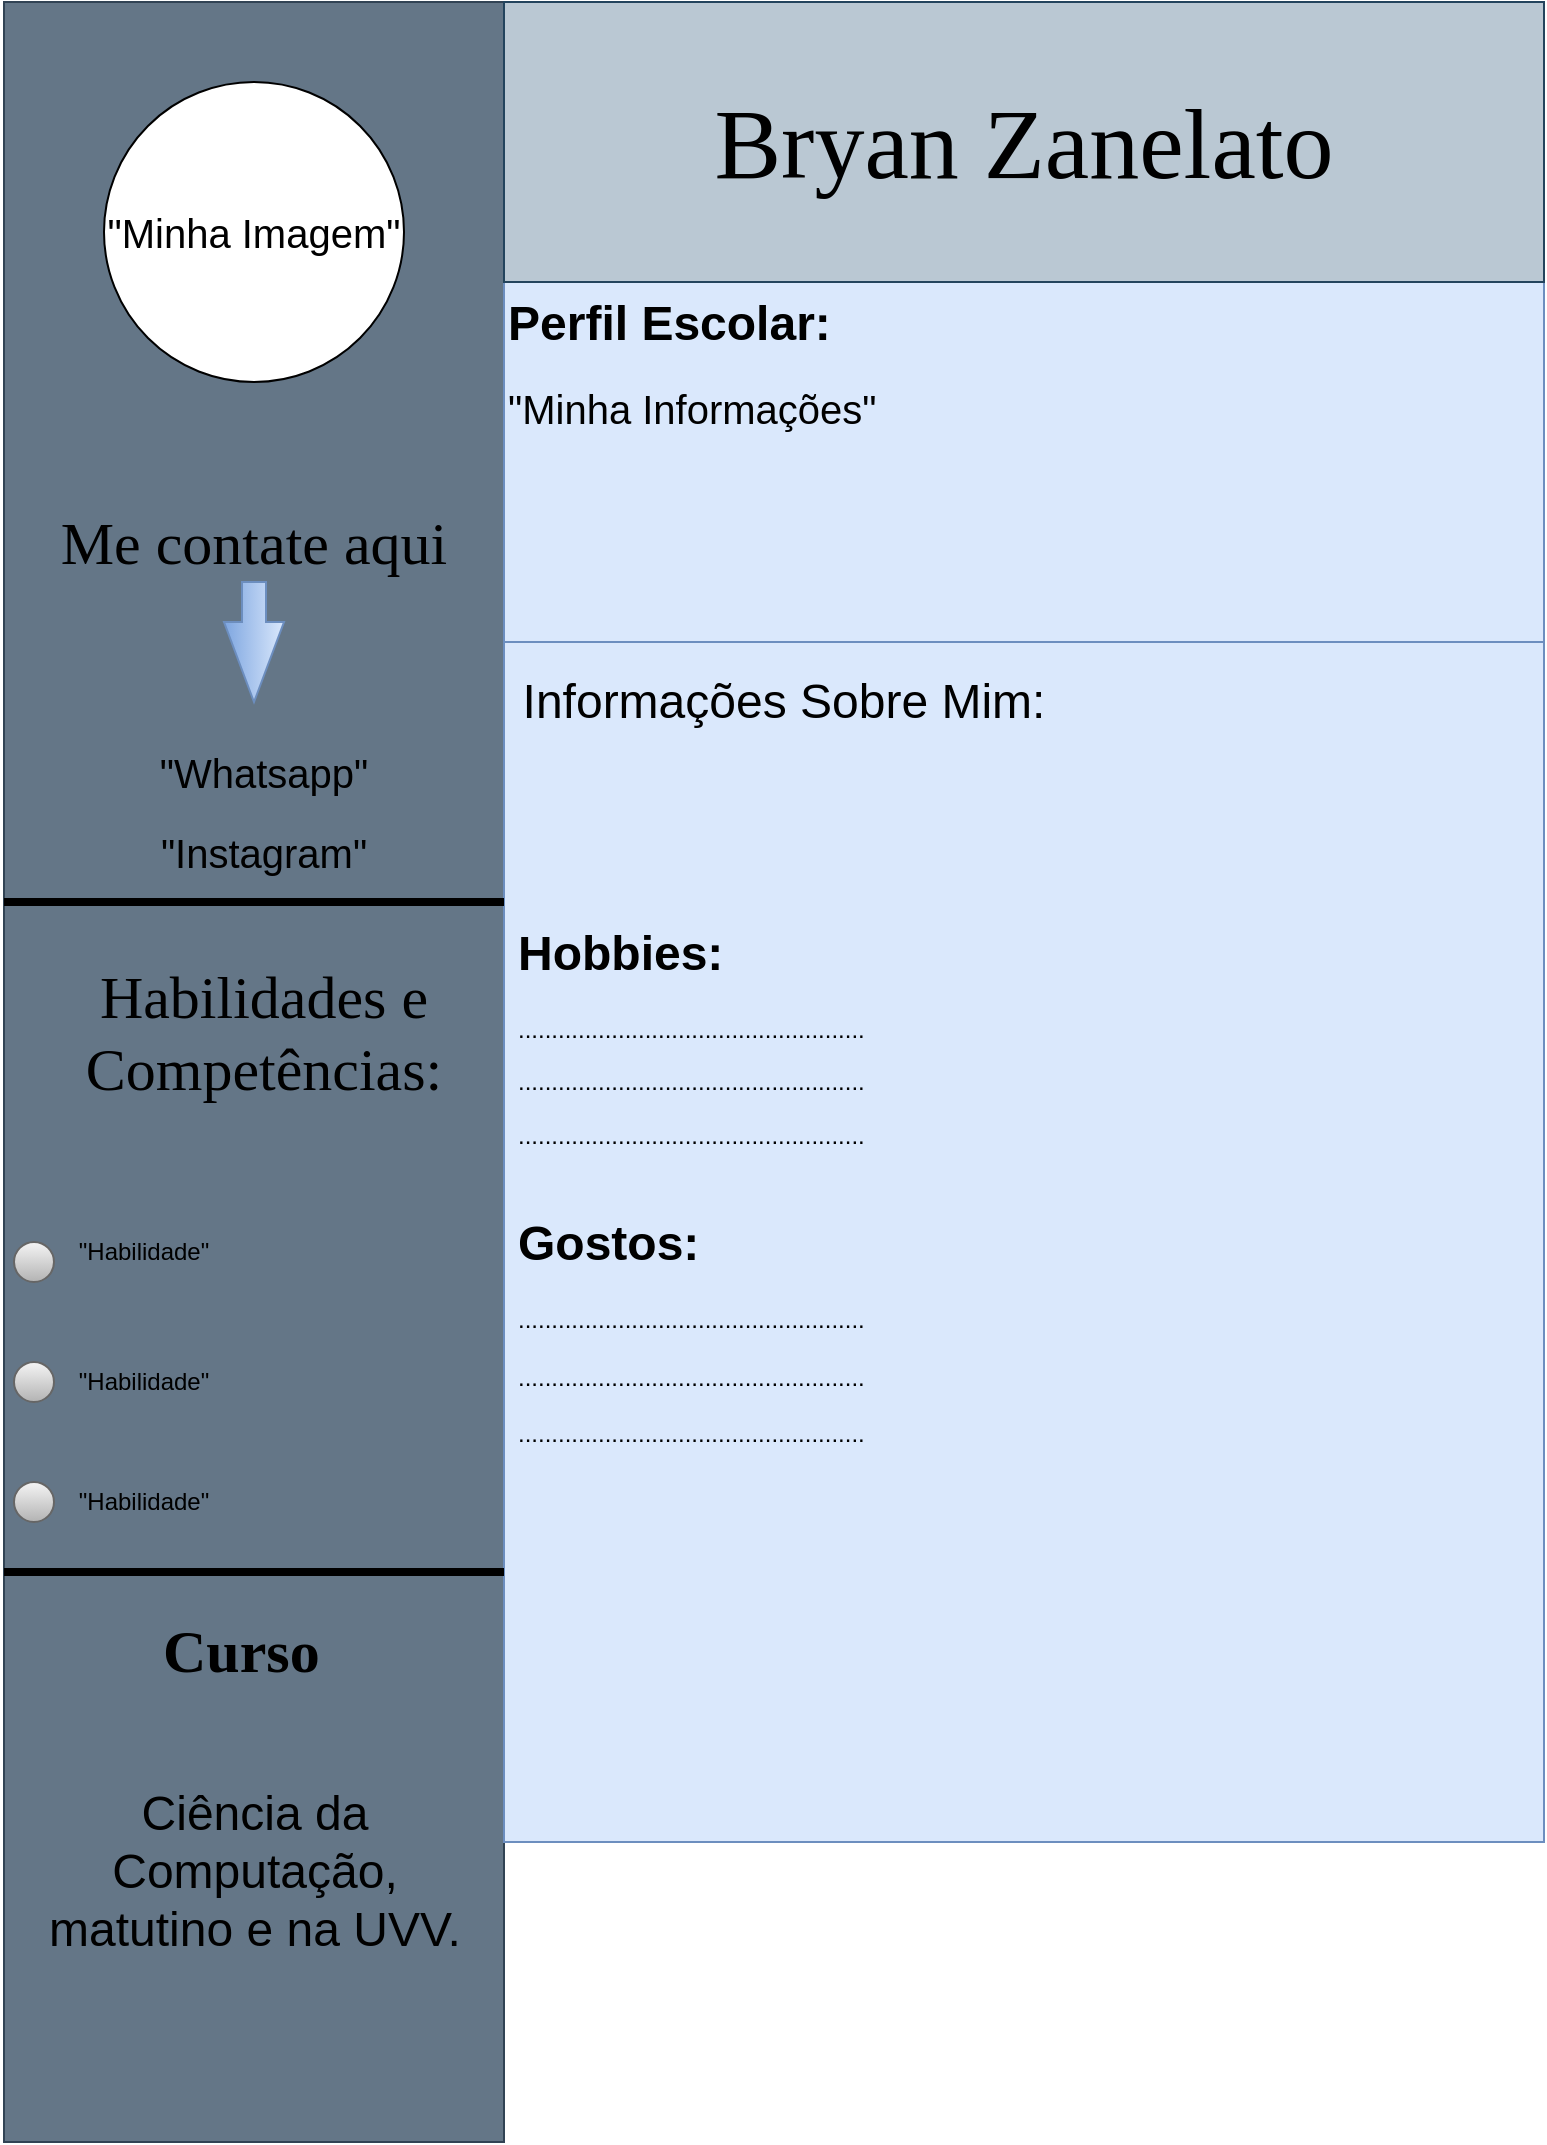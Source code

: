 <mxfile version="24.0.5" type="github">
  <diagram name="Página-1" id="cuSOxXxb5PABq1tPws8h">
    <mxGraphModel dx="2736" dy="1027" grid="1" gridSize="10" guides="1" tooltips="1" connect="1" arrows="1" fold="1" page="1" pageScale="1" pageWidth="827" pageHeight="1169" math="0" shadow="0">
      <root>
        <mxCell id="0" />
        <mxCell id="1" parent="0" />
        <mxCell id="sW6cjiISW1wCkA5CtbfC-8" value="" style="rounded=0;whiteSpace=wrap;html=1;direction=south;fillColor=#647687;fontColor=#ffffff;strokeColor=#314354;" parent="1" vertex="1">
          <mxGeometry width="250" height="1070" as="geometry" />
        </mxCell>
        <mxCell id="sW6cjiISW1wCkA5CtbfC-9" value="&lt;font style=&quot;font-size: 20px;&quot;&gt;&quot;Minha Imagem&quot;&lt;/font&gt;" style="ellipse;whiteSpace=wrap;html=1;aspect=fixed;" parent="1" vertex="1">
          <mxGeometry x="50" y="40" width="150" height="150" as="geometry" />
        </mxCell>
        <mxCell id="sW6cjiISW1wCkA5CtbfC-15" value="&lt;h1 style=&quot;margin-top: 0px;&quot;&gt;Perfil Escolar:&lt;/h1&gt;&lt;p&gt;&lt;font style=&quot;font-size: 20px;&quot;&gt;&quot;Minha Informações&quot;&lt;/font&gt;&lt;/p&gt;" style="text;html=1;whiteSpace=wrap;overflow=hidden;rounded=0;fillColor=#dae8fc;strokeColor=#6c8ebf;" parent="1" vertex="1">
          <mxGeometry x="250" y="140" width="520" height="180" as="geometry" />
        </mxCell>
        <mxCell id="sW6cjiISW1wCkA5CtbfC-21" value="" style="rounded=0;whiteSpace=wrap;html=1;fillColor=#bac8d3;strokeColor=#23445d;" parent="1" vertex="1">
          <mxGeometry x="250" width="520" height="140" as="geometry" />
        </mxCell>
        <mxCell id="sW6cjiISW1wCkA5CtbfC-23" value="&lt;font face=&quot;Georgia&quot;&gt;Bryan Zanelato&lt;/font&gt;" style="text;html=1;align=center;verticalAlign=middle;whiteSpace=wrap;rounded=0;fontSize=50;" parent="1" vertex="1">
          <mxGeometry x="250" width="520" height="140" as="geometry" />
        </mxCell>
        <mxCell id="sW6cjiISW1wCkA5CtbfC-28" value="&lt;font face=&quot;Times New Roman&quot; style=&quot;font-size: 30px;&quot;&gt;Me contate aqui&lt;/font&gt;" style="text;html=1;align=center;verticalAlign=middle;whiteSpace=wrap;rounded=0;" parent="1" vertex="1">
          <mxGeometry x="15" y="230" width="220" height="80" as="geometry" />
        </mxCell>
        <mxCell id="sW6cjiISW1wCkA5CtbfC-29" value="" style="html=1;shadow=0;dashed=0;align=center;verticalAlign=middle;shape=mxgraph.arrows2.arrow;dy=0.6;dx=40;direction=south;notch=0;fillColor=#dae8fc;gradientColor=#7ea6e0;strokeColor=#6c8ebf;" parent="1" vertex="1">
          <mxGeometry x="110" y="290" width="30" height="60" as="geometry" />
        </mxCell>
        <mxCell id="sW6cjiISW1wCkA5CtbfC-30" value="&lt;font style=&quot;font-size: 20px;&quot;&gt;&quot;Whatsapp&quot;&lt;/font&gt;" style="text;html=1;align=center;verticalAlign=middle;whiteSpace=wrap;rounded=0;" parent="1" vertex="1">
          <mxGeometry x="10" y="370" width="240" height="30" as="geometry" />
        </mxCell>
        <mxCell id="sW6cjiISW1wCkA5CtbfC-31" value="&lt;font style=&quot;font-size: 20px;&quot;&gt;&quot;Instagram&quot;&lt;/font&gt;" style="text;html=1;align=center;verticalAlign=middle;whiteSpace=wrap;rounded=0;" parent="1" vertex="1">
          <mxGeometry x="10" y="410" width="240" height="30" as="geometry" />
        </mxCell>
        <mxCell id="sW6cjiISW1wCkA5CtbfC-32" value="&lt;font face=&quot;Times New Roman&quot; style=&quot;font-size: 30px;&quot;&gt;Habilidades e Competências:&lt;/font&gt;" style="text;html=1;align=center;verticalAlign=middle;whiteSpace=wrap;rounded=0;" parent="1" vertex="1">
          <mxGeometry x="5" y="490" width="250" height="50" as="geometry" />
        </mxCell>
        <mxCell id="sW6cjiISW1wCkA5CtbfC-33" value="" style="rounded=0;whiteSpace=wrap;html=1;fillColor=#dae8fc;strokeColor=#6c8ebf;" parent="1" vertex="1">
          <mxGeometry x="250" y="320" width="520" height="600" as="geometry" />
        </mxCell>
        <mxCell id="sW6cjiISW1wCkA5CtbfC-34" value="&lt;font style=&quot;font-size: 24px;&quot;&gt;Informações Sobre Mim:&lt;/font&gt;" style="text;html=1;align=center;verticalAlign=middle;whiteSpace=wrap;rounded=0;" parent="1" vertex="1">
          <mxGeometry x="250" y="320" width="280" height="60" as="geometry" />
        </mxCell>
        <mxCell id="sW6cjiISW1wCkA5CtbfC-35" value="" style="ellipse;whiteSpace=wrap;html=1;aspect=fixed;fillColor=#f5f5f5;strokeColor=#666666;gradientColor=#b3b3b3;" parent="1" vertex="1">
          <mxGeometry x="5" y="620" width="20" height="20" as="geometry" />
        </mxCell>
        <mxCell id="sW6cjiISW1wCkA5CtbfC-36" value="" style="ellipse;whiteSpace=wrap;html=1;aspect=fixed;fillColor=#f5f5f5;gradientColor=#b3b3b3;strokeColor=#666666;" parent="1" vertex="1">
          <mxGeometry x="5" y="680" width="20" height="20" as="geometry" />
        </mxCell>
        <mxCell id="sW6cjiISW1wCkA5CtbfC-37" value="" style="ellipse;whiteSpace=wrap;html=1;aspect=fixed;fillColor=#f5f5f5;gradientColor=#b3b3b3;strokeColor=#666666;" parent="1" vertex="1">
          <mxGeometry x="5" y="740" width="20" height="20" as="geometry" />
        </mxCell>
        <mxCell id="sW6cjiISW1wCkA5CtbfC-38" value="&quot;Habilidade&quot;" style="text;html=1;align=center;verticalAlign=middle;whiteSpace=wrap;rounded=0;" parent="1" vertex="1">
          <mxGeometry x="40" y="610" width="60" height="30" as="geometry" />
        </mxCell>
        <mxCell id="sW6cjiISW1wCkA5CtbfC-39" value="&quot;Habilidade&quot;" style="text;html=1;align=center;verticalAlign=middle;whiteSpace=wrap;rounded=0;" parent="1" vertex="1">
          <mxGeometry x="40" y="675" width="60" height="30" as="geometry" />
        </mxCell>
        <mxCell id="sW6cjiISW1wCkA5CtbfC-40" value="&quot;Habilidade&quot;" style="text;html=1;align=center;verticalAlign=middle;whiteSpace=wrap;rounded=0;" parent="1" vertex="1">
          <mxGeometry x="40" y="735" width="60" height="30" as="geometry" />
        </mxCell>
        <mxCell id="sW6cjiISW1wCkA5CtbfC-44" value="&lt;h1 style=&quot;margin-top: 0px;&quot;&gt;Hobbies:&lt;/h1&gt;&lt;p&gt;....................................................&lt;/p&gt;&lt;p&gt;....................................................&lt;/p&gt;&lt;p&gt;....................................................&lt;/p&gt;" style="text;html=1;whiteSpace=wrap;overflow=hidden;rounded=0;" parent="1" vertex="1">
          <mxGeometry x="255" y="455" width="180" height="120" as="geometry" />
        </mxCell>
        <mxCell id="sW6cjiISW1wCkA5CtbfC-45" value="&lt;h1 style=&quot;margin-top: 0px;&quot;&gt;&lt;span style=&quot;background-color: initial;&quot;&gt;Gostos:&lt;/span&gt;&lt;br&gt;&lt;/h1&gt;&lt;div&gt;&lt;span style=&quot;background-color: initial;&quot;&gt;&lt;span style=&quot;font-size: 12px; font-weight: 400;&quot;&gt;....................................................&lt;/span&gt;&lt;/span&gt;&lt;/div&gt;&lt;div&gt;&lt;br&gt;&lt;/div&gt;&lt;div&gt;....................................................&lt;/div&gt;&lt;div&gt;&lt;br&gt;&lt;/div&gt;&lt;div&gt;....................................................&lt;/div&gt;" style="text;html=1;whiteSpace=wrap;overflow=hidden;rounded=0;" parent="1" vertex="1">
          <mxGeometry x="255" y="600" width="180" height="120" as="geometry" />
        </mxCell>
        <mxCell id="sW6cjiISW1wCkA5CtbfC-46" value="&lt;h1 style=&quot;margin-top: 0px; font-size: 30px;&quot;&gt;&lt;font face=&quot;Times New Roman&quot;&gt;&amp;nbsp; &amp;nbsp; &amp;nbsp;Curso&lt;/font&gt;&lt;/h1&gt;" style="text;html=1;whiteSpace=wrap;overflow=hidden;rounded=0;" parent="1" vertex="1">
          <mxGeometry x="40" y="800" width="180" height="250" as="geometry" />
        </mxCell>
        <mxCell id="sW6cjiISW1wCkA5CtbfC-47" value="" style="line;strokeWidth=4;html=1;perimeter=backbonePerimeter;points=[];outlineConnect=0;" parent="1" vertex="1">
          <mxGeometry y="780" width="250" height="10" as="geometry" />
        </mxCell>
        <mxCell id="sW6cjiISW1wCkA5CtbfC-48" value="" style="line;strokeWidth=4;html=1;perimeter=backbonePerimeter;points=[];outlineConnect=0;" parent="1" vertex="1">
          <mxGeometry y="445" width="250" height="10" as="geometry" />
        </mxCell>
        <mxCell id="sW6cjiISW1wCkA5CtbfC-49" value="&lt;font style=&quot;font-size: 24px;&quot;&gt;Ciência da Computação, matutino e na UVV.&lt;/font&gt;" style="text;html=1;align=center;verticalAlign=middle;whiteSpace=wrap;rounded=0;" parent="1" vertex="1">
          <mxGeometry x="17.5" y="860" width="215" height="150" as="geometry" />
        </mxCell>
      </root>
    </mxGraphModel>
  </diagram>
</mxfile>
